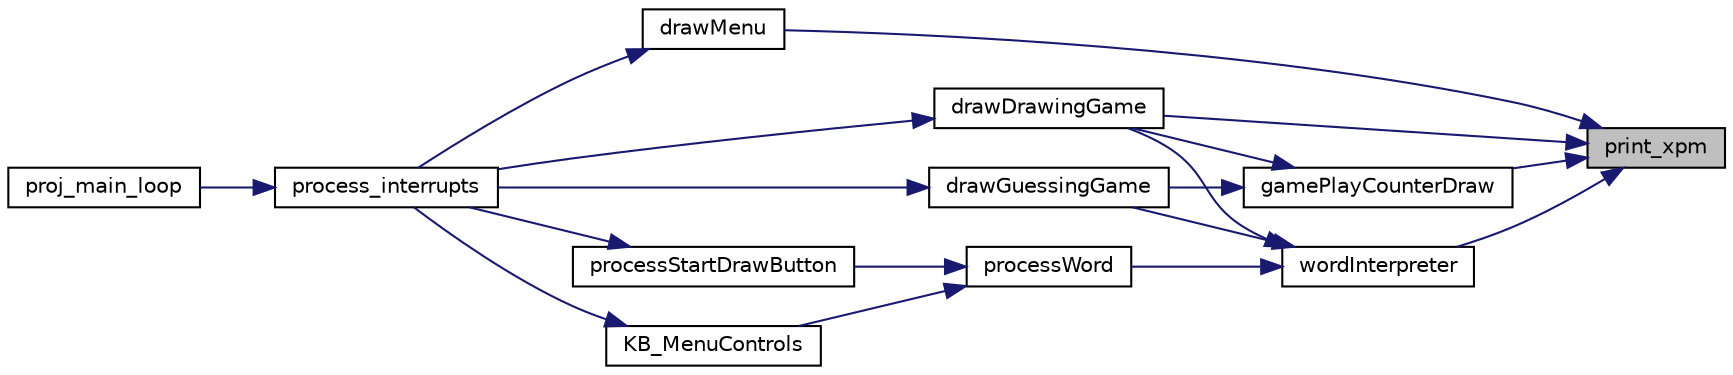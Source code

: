 digraph "print_xpm"
{
 // LATEX_PDF_SIZE
  edge [fontname="Helvetica",fontsize="10",labelfontname="Helvetica",labelfontsize="10"];
  node [fontname="Helvetica",fontsize="10",shape=record];
  rankdir="RL";
  Node1 [label="print_xpm",height=0.2,width=0.4,color="black", fillcolor="grey75", style="filled", fontcolor="black",tooltip="This function draws a xpm to the display."];
  Node1 -> Node2 [dir="back",color="midnightblue",fontsize="10",style="solid"];
  Node2 [label="drawDrawingGame",height=0.2,width=0.4,color="black", fillcolor="white", style="filled",URL="$drawing_8c.html#ade6f4eb2ec2071b4ad3b0cd6ed67d8fa",tooltip="This function loads the differents components of a frame into the secondary buffer."];
  Node2 -> Node3 [dir="back",color="midnightblue",fontsize="10",style="solid"];
  Node3 [label="process_interrupts",height=0.2,width=0.4,color="black", fillcolor="white", style="filled",URL="$main_8c.html#a9c74859d9e32b26fca9274d294eff910",tooltip=" "];
  Node3 -> Node4 [dir="back",color="midnightblue",fontsize="10",style="solid"];
  Node4 [label="proj_main_loop",height=0.2,width=0.4,color="black", fillcolor="white", style="filled",URL="$main_8c.html#a2a16f651eccbd248e1ad3b3b924b143b",tooltip=" "];
  Node1 -> Node5 [dir="back",color="midnightblue",fontsize="10",style="solid"];
  Node5 [label="drawMenu",height=0.2,width=0.4,color="black", fillcolor="white", style="filled",URL="$menu_8c.html#a252c3e287edc6236251be9dd8517334c",tooltip="This function loads the differents components of a frame into the secondary buffer."];
  Node5 -> Node3 [dir="back",color="midnightblue",fontsize="10",style="solid"];
  Node1 -> Node6 [dir="back",color="midnightblue",fontsize="10",style="solid"];
  Node6 [label="gamePlayCounterDraw",height=0.2,width=0.4,color="black", fillcolor="white", style="filled",URL="$game_8c.html#ac394319f787d76cd26e4b4c5f180cee9",tooltip="This funtion draws the in-game counter on the screen."];
  Node6 -> Node2 [dir="back",color="midnightblue",fontsize="10",style="solid"];
  Node6 -> Node7 [dir="back",color="midnightblue",fontsize="10",style="solid"];
  Node7 [label="drawGuessingGame",height=0.2,width=0.4,color="black", fillcolor="white", style="filled",URL="$guessing_8c.html#a72a912df7f85b2c72f8e69c73c632f05",tooltip="This function loads the differents components of a frame into the secondary buffer."];
  Node7 -> Node3 [dir="back",color="midnightblue",fontsize="10",style="solid"];
  Node1 -> Node8 [dir="back",color="midnightblue",fontsize="10",style="solid"];
  Node8 [label="wordInterpreter",height=0.2,width=0.4,color="black", fillcolor="white", style="filled",URL="$game_8c.html#af21d5e92b258d5834ab2d92883039e76",tooltip="This function reads the array of the word given to the draw user and prints the xpm of the letter at ..."];
  Node8 -> Node2 [dir="back",color="midnightblue",fontsize="10",style="solid"];
  Node8 -> Node7 [dir="back",color="midnightblue",fontsize="10",style="solid"];
  Node8 -> Node9 [dir="back",color="midnightblue",fontsize="10",style="solid"];
  Node9 [label="processWord",height=0.2,width=0.4,color="black", fillcolor="white", style="filled",URL="$drawing_8c.html#a4119c1dbe665fcb4ee64800849b8b40f",tooltip="This funtion process the word selected for the gameplay and displays it to the screen when called."];
  Node9 -> Node10 [dir="back",color="midnightblue",fontsize="10",style="solid"];
  Node10 [label="KB_MenuControls",height=0.2,width=0.4,color="black", fillcolor="white", style="filled",URL="$menu_8c.html#a0003deda87fcc4090e53c2775f163144",tooltip="This function process the pressing of jeys by the player and realizes the function correct action for..."];
  Node10 -> Node3 [dir="back",color="midnightblue",fontsize="10",style="solid"];
  Node9 -> Node11 [dir="back",color="midnightblue",fontsize="10",style="solid"];
  Node11 [label="processStartDrawButton",height=0.2,width=0.4,color="black", fillcolor="white", style="filled",URL="$menu_8c.html#a6a4c43846a973f849b2027363176dcb2",tooltip="This function detects it the player is pressing the draw button and if the press if valid...."];
  Node11 -> Node3 [dir="back",color="midnightblue",fontsize="10",style="solid"];
}
